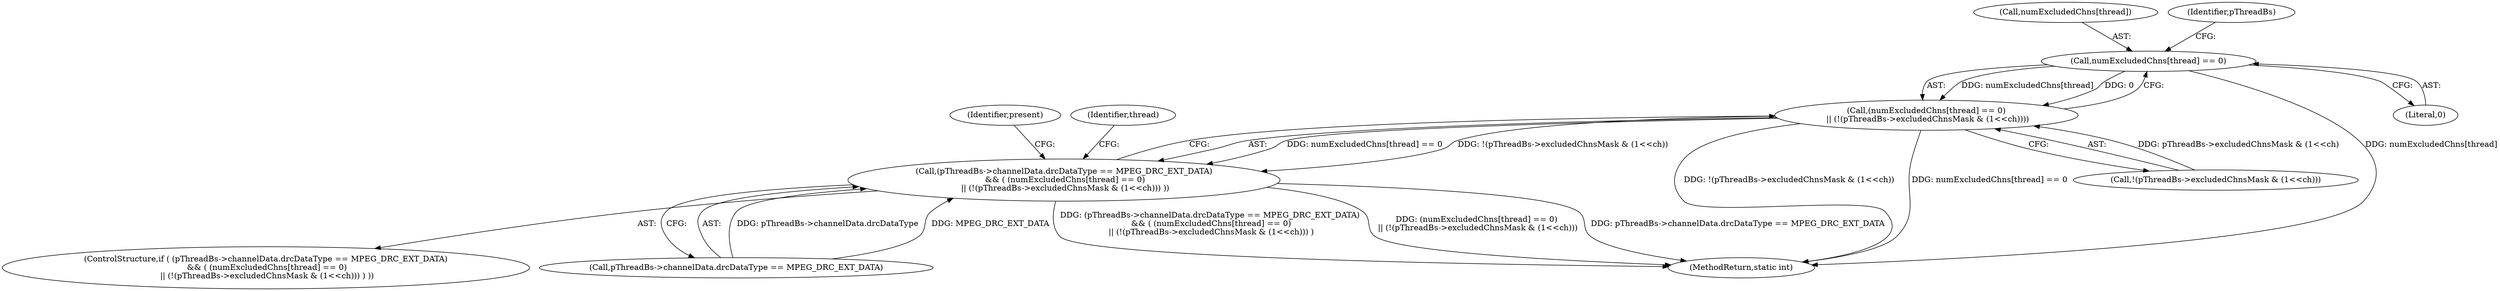 digraph "0_Android_5d4405f601fa11a8955fd7611532c982420e4206@API" {
"1000484" [label="(Call,numExcludedChns[thread] == 0)"];
"1000483" [label="(Call,(numExcludedChns[thread] == 0)\n || (!(pThreadBs->excludedChnsMask & (1<<ch))))"];
"1000475" [label="(Call,(pThreadBs->channelData.drcDataType == MPEG_DRC_EXT_DATA)\n && ( (numExcludedChns[thread] == 0)\n || (!(pThreadBs->excludedChnsMask & (1<<ch))) ))"];
"1000485" [label="(Call,numExcludedChns[thread])"];
"1000492" [label="(Identifier,pThreadBs)"];
"1000475" [label="(Call,(pThreadBs->channelData.drcDataType == MPEG_DRC_EXT_DATA)\n && ( (numExcludedChns[thread] == 0)\n || (!(pThreadBs->excludedChnsMask & (1<<ch))) ))"];
"1000483" [label="(Call,(numExcludedChns[thread] == 0)\n || (!(pThreadBs->excludedChnsMask & (1<<ch))))"];
"1000474" [label="(ControlStructure,if ( (pThreadBs->channelData.drcDataType == MPEG_DRC_EXT_DATA)\n && ( (numExcludedChns[thread] == 0)\n || (!(pThreadBs->excludedChnsMask & (1<<ch))) ) ))"];
"1000484" [label="(Call,numExcludedChns[thread] == 0)"];
"1000660" [label="(MethodReturn,static int)"];
"1000499" [label="(Identifier,present)"];
"1000476" [label="(Call,pThreadBs->channelData.drcDataType == MPEG_DRC_EXT_DATA)"];
"1000466" [label="(Identifier,thread)"];
"1000489" [label="(Call,!(pThreadBs->excludedChnsMask & (1<<ch)))"];
"1000488" [label="(Literal,0)"];
"1000484" -> "1000483"  [label="AST: "];
"1000484" -> "1000488"  [label="CFG: "];
"1000485" -> "1000484"  [label="AST: "];
"1000488" -> "1000484"  [label="AST: "];
"1000492" -> "1000484"  [label="CFG: "];
"1000483" -> "1000484"  [label="CFG: "];
"1000484" -> "1000660"  [label="DDG: numExcludedChns[thread]"];
"1000484" -> "1000483"  [label="DDG: numExcludedChns[thread]"];
"1000484" -> "1000483"  [label="DDG: 0"];
"1000483" -> "1000475"  [label="AST: "];
"1000483" -> "1000489"  [label="CFG: "];
"1000489" -> "1000483"  [label="AST: "];
"1000475" -> "1000483"  [label="CFG: "];
"1000483" -> "1000660"  [label="DDG: !(pThreadBs->excludedChnsMask & (1<<ch))"];
"1000483" -> "1000660"  [label="DDG: numExcludedChns[thread] == 0"];
"1000483" -> "1000475"  [label="DDG: numExcludedChns[thread] == 0"];
"1000483" -> "1000475"  [label="DDG: !(pThreadBs->excludedChnsMask & (1<<ch))"];
"1000489" -> "1000483"  [label="DDG: pThreadBs->excludedChnsMask & (1<<ch)"];
"1000475" -> "1000474"  [label="AST: "];
"1000475" -> "1000476"  [label="CFG: "];
"1000476" -> "1000475"  [label="AST: "];
"1000499" -> "1000475"  [label="CFG: "];
"1000466" -> "1000475"  [label="CFG: "];
"1000475" -> "1000660"  [label="DDG: (numExcludedChns[thread] == 0)\n || (!(pThreadBs->excludedChnsMask & (1<<ch)))"];
"1000475" -> "1000660"  [label="DDG: pThreadBs->channelData.drcDataType == MPEG_DRC_EXT_DATA"];
"1000475" -> "1000660"  [label="DDG: (pThreadBs->channelData.drcDataType == MPEG_DRC_EXT_DATA)\n && ( (numExcludedChns[thread] == 0)\n || (!(pThreadBs->excludedChnsMask & (1<<ch))) )"];
"1000476" -> "1000475"  [label="DDG: pThreadBs->channelData.drcDataType"];
"1000476" -> "1000475"  [label="DDG: MPEG_DRC_EXT_DATA"];
}
